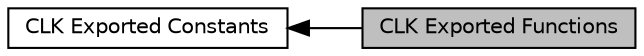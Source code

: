 digraph "CLK Exported Functions"
{
  edge [fontname="Helvetica",fontsize="10",labelfontname="Helvetica",labelfontsize="10"];
  node [fontname="Helvetica",fontsize="10",shape=box];
  rankdir=LR;
  Node2 [label="CLK Exported Constants",height=0.2,width=0.4,color="black", fillcolor="white", style="filled",URL="$d8/d0b/group___n_a_n_o100___c_l_k___e_x_p_o_r_t_e_d___c_o_n_s_t_a_n_t_s.html",tooltip=" "];
  Node1 [label="CLK Exported Functions",height=0.2,width=0.4,color="black", fillcolor="grey75", style="filled", fontcolor="black",tooltip=" "];
  Node2->Node1 [shape=plaintext, dir="back", style="solid"];
}
